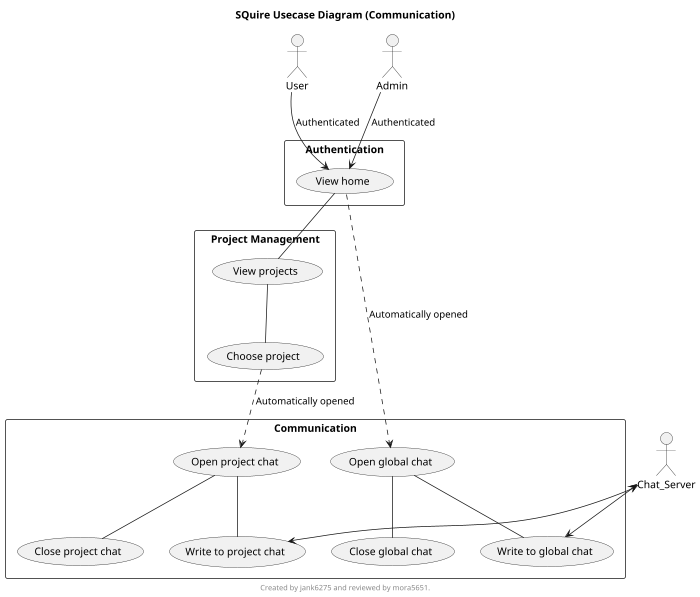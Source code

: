 @startuml
scale max 700 width
title SQuire Usecase Diagram (Communication)
footer 
Created by jank6275 and reviewed by mora5651.
endfooter

actor User
actor Admin
actor Chat_Server

rectangle "Authentication" {
    User --> (View home) : Authenticated
    Admin --> (View home) : Authenticated
}

rectangle "Project Management" {
    (View home) -- (View projects)
    (View projects) -- (Choose project)
}

rectangle "Communication" {
    (Choose project) ..> (Open project chat) : Automatically opened
        (Open project chat) -- (Write to project chat)
        (Open project chat) -- (Close project chat)
    (View home) ..> (Open global chat) : Automatically opened
        (Open global chat) -- (Write to global chat)
        (Open global chat) -- (Close global chat)
}

Chat_Server <--> (Write to global chat)
Chat_Server <--> (Write to project chat)
@enduml